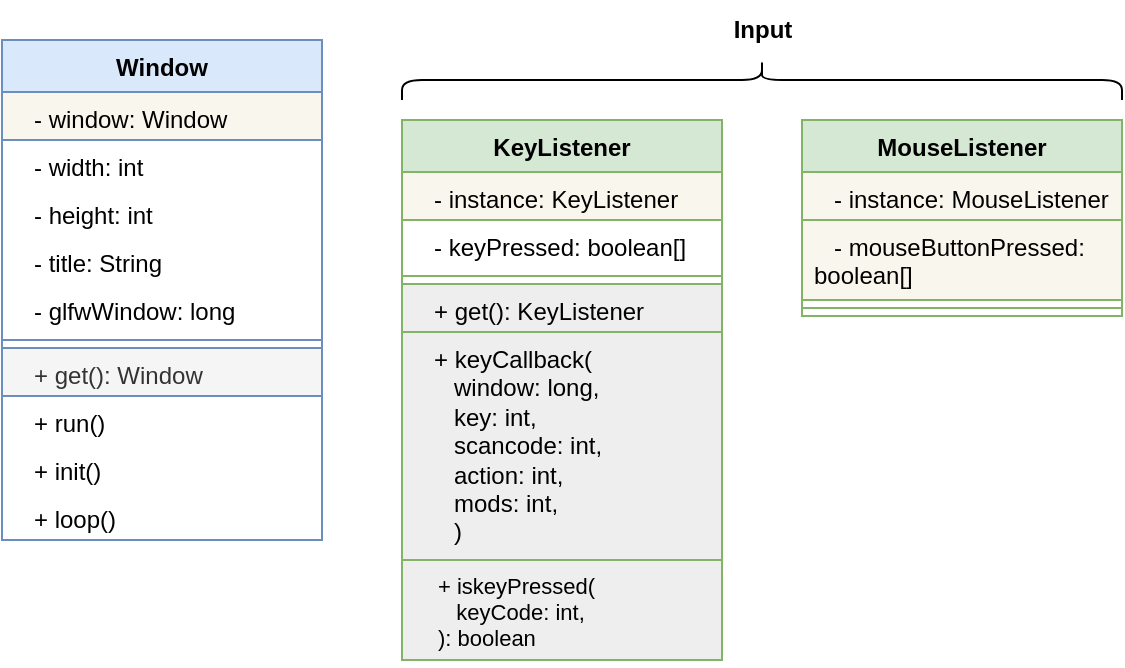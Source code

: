 <mxfile version="20.8.10" type="device" pages="2"><diagram name="Class-Diagram" id="YhNkyyXs4FXXGTVbvnsY"><mxGraphModel dx="989" dy="582" grid="1" gridSize="10" guides="1" tooltips="1" connect="1" arrows="1" fold="1" page="1" pageScale="1" pageWidth="850" pageHeight="1100" math="0" shadow="0"><root><mxCell id="0"/><mxCell id="1" parent="0"/><mxCell id="1I5Wu6cca8ZuCNrltA3o-1" value="Window" style="swimlane;fontStyle=1;align=center;verticalAlign=top;childLayout=stackLayout;horizontal=1;startSize=26;horizontalStack=0;resizeParent=1;resizeParentMax=0;resizeLast=0;collapsible=1;marginBottom=0;fillColor=#dae8fc;strokeColor=#6c8ebf;" parent="1" vertex="1"><mxGeometry x="40" y="40" width="160" height="250" as="geometry"><mxRectangle x="40" y="40" width="160" height="30" as="alternateBounds"/></mxGeometry></mxCell><mxCell id="1I5Wu6cca8ZuCNrltA3o-26" value="   - window: Window" style="text;align=left;verticalAlign=top;spacingLeft=4;spacingRight=4;overflow=hidden;rotatable=0;points=[[0,0.5],[1,0.5]];portConstraint=eastwest;container=1;fillColor=#f9f7ed;strokeColor=#6c8ebf;" parent="1I5Wu6cca8ZuCNrltA3o-1" vertex="1" collapsed="1"><mxGeometry y="26" width="160" height="24" as="geometry"><mxRectangle y="26" width="160" height="170" as="alternateBounds"/></mxGeometry></mxCell><mxCell id="1I5Wu6cca8ZuCNrltA3o-27" value="&lt;div style=&quot;&quot;&gt;&lt;/div&gt;" style="shape=note;whiteSpace=wrap;html=1;backgroundOutline=1;darkOpacity=0.05;fillColor=#f9f7ed;strokeColor=#36393d;size=20;align=center;" parent="1I5Wu6cca8ZuCNrltA3o-26" vertex="1"><mxGeometry y="30" width="160" height="140" as="geometry"/></mxCell><mxCell id="1I5Wu6cca8ZuCNrltA3o-28" value="Static singleton instance&lt;br&gt;of Window. Use get() to&lt;br&gt;access" style="text;html=1;strokeColor=none;fillColor=none;align=left;verticalAlign=top;whiteSpace=wrap;rounded=0;spacing=5;spacingTop=-5;" parent="1I5Wu6cca8ZuCNrltA3o-26" vertex="1"><mxGeometry y="30" width="160" height="140" as="geometry"/></mxCell><mxCell id="1I5Wu6cca8ZuCNrltA3o-57" value="   - width: int" style="text;strokeColor=none;fillColor=none;align=left;verticalAlign=top;spacingLeft=4;spacingRight=4;overflow=hidden;rotatable=0;points=[[0,0.5],[1,0.5]];portConstraint=eastwest;container=1;" parent="1I5Wu6cca8ZuCNrltA3o-1" vertex="1" collapsed="1"><mxGeometry y="50" width="160" height="24" as="geometry"><mxRectangle y="50" width="160" height="170" as="alternateBounds"/></mxGeometry></mxCell><mxCell id="1I5Wu6cca8ZuCNrltA3o-58" value="&lt;div style=&quot;&quot;&gt;&lt;/div&gt;" style="shape=note;whiteSpace=wrap;html=1;backgroundOutline=1;darkOpacity=0.05;fillColor=#f9f7ed;strokeColor=#36393d;size=20;align=center;" parent="1I5Wu6cca8ZuCNrltA3o-57" vertex="1"><mxGeometry y="30" width="160" height="140" as="geometry"/></mxCell><mxCell id="1I5Wu6cca8ZuCNrltA3o-59" value="Width of the Window" style="text;html=1;strokeColor=none;fillColor=none;align=left;verticalAlign=top;whiteSpace=wrap;rounded=0;spacing=5;spacingTop=-5;" parent="1I5Wu6cca8ZuCNrltA3o-57" vertex="1"><mxGeometry y="30" width="160" height="140" as="geometry"/></mxCell><mxCell id="1I5Wu6cca8ZuCNrltA3o-45" value="   - height: int" style="text;strokeColor=none;fillColor=none;align=left;verticalAlign=top;spacingLeft=4;spacingRight=4;overflow=hidden;rotatable=0;points=[[0,0.5],[1,0.5]];portConstraint=eastwest;container=1;" parent="1I5Wu6cca8ZuCNrltA3o-1" vertex="1" collapsed="1"><mxGeometry y="74" width="160" height="24" as="geometry"><mxRectangle y="74" width="160" height="170" as="alternateBounds"/></mxGeometry></mxCell><mxCell id="1I5Wu6cca8ZuCNrltA3o-46" value="&lt;div style=&quot;&quot;&gt;&lt;/div&gt;" style="shape=note;whiteSpace=wrap;html=1;backgroundOutline=1;darkOpacity=0.05;fillColor=#f9f7ed;strokeColor=#36393d;size=20;align=center;" parent="1I5Wu6cca8ZuCNrltA3o-45" vertex="1"><mxGeometry y="30" width="160" height="140" as="geometry"/></mxCell><mxCell id="1I5Wu6cca8ZuCNrltA3o-47" value="Height of the Window" style="text;html=1;strokeColor=none;fillColor=none;align=left;verticalAlign=top;whiteSpace=wrap;rounded=0;spacing=5;spacingTop=-5;" parent="1I5Wu6cca8ZuCNrltA3o-45" vertex="1"><mxGeometry y="30" width="160" height="140" as="geometry"/></mxCell><mxCell id="1I5Wu6cca8ZuCNrltA3o-51" value="   - title: String" style="text;strokeColor=none;fillColor=none;align=left;verticalAlign=top;spacingLeft=4;spacingRight=4;overflow=hidden;rotatable=0;points=[[0,0.5],[1,0.5]];portConstraint=eastwest;container=1;" parent="1I5Wu6cca8ZuCNrltA3o-1" vertex="1" collapsed="1"><mxGeometry y="98" width="160" height="24" as="geometry"><mxRectangle y="98" width="160" height="170" as="alternateBounds"/></mxGeometry></mxCell><mxCell id="1I5Wu6cca8ZuCNrltA3o-52" value="&lt;div style=&quot;&quot;&gt;&lt;/div&gt;" style="shape=note;whiteSpace=wrap;html=1;backgroundOutline=1;darkOpacity=0.05;fillColor=#f9f7ed;strokeColor=#36393d;size=20;align=center;" parent="1I5Wu6cca8ZuCNrltA3o-51" vertex="1"><mxGeometry y="30" width="160" height="140" as="geometry"/></mxCell><mxCell id="1I5Wu6cca8ZuCNrltA3o-53" value="Title to be display on the&lt;br&gt;top of the Window" style="text;html=1;strokeColor=none;fillColor=none;align=left;verticalAlign=top;whiteSpace=wrap;rounded=0;spacing=5;spacingTop=-5;" parent="1I5Wu6cca8ZuCNrltA3o-51" vertex="1"><mxGeometry y="30" width="160" height="140" as="geometry"/></mxCell><mxCell id="1I5Wu6cca8ZuCNrltA3o-54" value="   - glfwWindow: long" style="text;strokeColor=none;fillColor=none;align=left;verticalAlign=top;spacingLeft=4;spacingRight=4;overflow=hidden;rotatable=0;points=[[0,0.5],[1,0.5]];portConstraint=eastwest;container=1;" parent="1I5Wu6cca8ZuCNrltA3o-1" vertex="1" collapsed="1"><mxGeometry y="122" width="160" height="24" as="geometry"><mxRectangle y="122" width="160" height="170" as="alternateBounds"/></mxGeometry></mxCell><mxCell id="1I5Wu6cca8ZuCNrltA3o-55" value="&lt;div style=&quot;&quot;&gt;&lt;/div&gt;" style="shape=note;whiteSpace=wrap;html=1;backgroundOutline=1;darkOpacity=0.05;fillColor=#f9f7ed;strokeColor=#36393d;size=20;align=center;" parent="1I5Wu6cca8ZuCNrltA3o-54" vertex="1"><mxGeometry y="30" width="160" height="140" as="geometry"/></mxCell><mxCell id="1I5Wu6cca8ZuCNrltA3o-56" value="Memory address of the&lt;br&gt;Window for use with glfw" style="text;html=1;strokeColor=none;fillColor=none;align=left;verticalAlign=top;whiteSpace=wrap;rounded=0;spacing=5;spacingTop=-5;" parent="1I5Wu6cca8ZuCNrltA3o-54" vertex="1"><mxGeometry y="30" width="160" height="140" as="geometry"/></mxCell><mxCell id="1I5Wu6cca8ZuCNrltA3o-3" value="" style="line;strokeWidth=1;fillColor=none;align=left;verticalAlign=middle;spacingTop=-1;spacingLeft=3;spacingRight=3;rotatable=0;labelPosition=right;points=[];portConstraint=eastwest;strokeColor=inherit;" parent="1I5Wu6cca8ZuCNrltA3o-1" vertex="1"><mxGeometry y="146" width="160" height="8" as="geometry"/></mxCell><mxCell id="1I5Wu6cca8ZuCNrltA3o-38" value="   + get(): Window" style="text;align=left;verticalAlign=top;spacingLeft=4;spacingRight=4;overflow=hidden;rotatable=0;points=[[0,0.5],[1,0.5]];portConstraint=eastwest;container=1;fillColor=#f5f5f5;fontColor=#333333;strokeColor=#6c8ebf;" parent="1I5Wu6cca8ZuCNrltA3o-1" vertex="1" collapsed="1"><mxGeometry y="154" width="160" height="24" as="geometry"><mxRectangle y="154" width="160" height="170" as="alternateBounds"/></mxGeometry></mxCell><mxCell id="1I5Wu6cca8ZuCNrltA3o-39" value="&lt;div style=&quot;&quot;&gt;&lt;/div&gt;" style="shape=note;whiteSpace=wrap;html=1;backgroundOutline=1;darkOpacity=0.05;fillColor=#eeeeee;strokeColor=#36393d;size=20;align=center;" parent="1I5Wu6cca8ZuCNrltA3o-38" vertex="1"><mxGeometry y="30" width="160" height="140" as="geometry"/></mxCell><mxCell id="1I5Wu6cca8ZuCNrltA3o-40" value="Static method that&amp;nbsp;&lt;br&gt;returns the singleton Window if it exists. Otherwise creates it" style="text;html=1;strokeColor=none;fillColor=none;align=left;verticalAlign=top;whiteSpace=wrap;rounded=0;spacing=5;spacingTop=-5;" parent="1I5Wu6cca8ZuCNrltA3o-38" vertex="1"><mxGeometry y="30" width="160" height="140" as="geometry"/></mxCell><mxCell id="9FjAiRmwEO7j09gsFAB--1" value="   + run()" style="text;strokeColor=none;fillColor=none;align=left;verticalAlign=top;spacingLeft=4;spacingRight=4;overflow=hidden;rotatable=0;points=[[0,0.5],[1,0.5]];portConstraint=eastwest;container=1;" parent="1I5Wu6cca8ZuCNrltA3o-1" vertex="1" collapsed="1"><mxGeometry y="178" width="160" height="24" as="geometry"><mxRectangle y="82" width="160" height="170" as="alternateBounds"/></mxGeometry></mxCell><mxCell id="9FjAiRmwEO7j09gsFAB--2" value="&lt;div style=&quot;&quot;&gt;&lt;/div&gt;" style="shape=note;whiteSpace=wrap;html=1;backgroundOutline=1;darkOpacity=0.05;fillColor=#eeeeee;strokeColor=#36393d;size=20;align=center;" parent="9FjAiRmwEO7j09gsFAB--1" vertex="1"><mxGeometry y="30" width="160" height="140" as="geometry"/></mxCell><mxCell id="9FjAiRmwEO7j09gsFAB--3" value="Run the Window &lt;br&gt;instance. Calls init() once, then loops" style="text;html=1;strokeColor=none;fillColor=none;align=left;verticalAlign=top;whiteSpace=wrap;rounded=0;spacing=5;spacingTop=-5;" parent="9FjAiRmwEO7j09gsFAB--1" vertex="1"><mxGeometry y="30" width="160" height="140" as="geometry"/></mxCell><mxCell id="1I5Wu6cca8ZuCNrltA3o-42" value="   + init()" style="text;strokeColor=none;fillColor=none;align=left;verticalAlign=top;spacingLeft=4;spacingRight=4;overflow=hidden;rotatable=0;points=[[0,0.5],[1,0.5]];portConstraint=eastwest;container=1;" parent="1I5Wu6cca8ZuCNrltA3o-1" vertex="1" collapsed="1"><mxGeometry y="202" width="160" height="24" as="geometry"><mxRectangle y="106" width="160" height="170" as="alternateBounds"/></mxGeometry></mxCell><mxCell id="1I5Wu6cca8ZuCNrltA3o-43" value="&lt;div style=&quot;&quot;&gt;&lt;/div&gt;" style="shape=note;whiteSpace=wrap;html=1;backgroundOutline=1;darkOpacity=0.05;fillColor=#eeeeee;strokeColor=#36393d;size=20;align=center;" parent="1I5Wu6cca8ZuCNrltA3o-42" vertex="1"><mxGeometry y="30" width="160" height="140" as="geometry"/></mxCell><mxCell id="1I5Wu6cca8ZuCNrltA3o-44" value="Run once on the Window&lt;br&gt;instance before looping" style="text;html=1;strokeColor=none;fillColor=none;align=left;verticalAlign=top;whiteSpace=wrap;rounded=0;spacing=5;spacingTop=-5;" parent="1I5Wu6cca8ZuCNrltA3o-42" vertex="1"><mxGeometry y="30" width="160" height="140" as="geometry"/></mxCell><mxCell id="1I5Wu6cca8ZuCNrltA3o-48" value="   + loop()" style="text;strokeColor=none;fillColor=none;align=left;verticalAlign=top;spacingLeft=4;spacingRight=4;overflow=hidden;rotatable=0;points=[[0,0.5],[1,0.5]];portConstraint=eastwest;container=1;" parent="1I5Wu6cca8ZuCNrltA3o-1" vertex="1" collapsed="1"><mxGeometry y="226" width="160" height="24" as="geometry"><mxRectangle y="130" width="160" height="170" as="alternateBounds"/></mxGeometry></mxCell><mxCell id="1I5Wu6cca8ZuCNrltA3o-49" value="&lt;div style=&quot;&quot;&gt;&lt;/div&gt;" style="shape=note;whiteSpace=wrap;html=1;backgroundOutline=1;darkOpacity=0.05;fillColor=#eeeeee;strokeColor=#36393d;size=20;align=center;" parent="1I5Wu6cca8ZuCNrltA3o-48" vertex="1"><mxGeometry y="30" width="160" height="140" as="geometry"/></mxCell><mxCell id="1I5Wu6cca8ZuCNrltA3o-50" value="Loops the Window&lt;br&gt;intsance" style="text;html=1;strokeColor=none;fillColor=none;align=left;verticalAlign=top;whiteSpace=wrap;rounded=0;spacing=5;spacingTop=-5;" parent="1I5Wu6cca8ZuCNrltA3o-48" vertex="1"><mxGeometry y="30" width="160" height="140" as="geometry"/></mxCell><mxCell id="U_PZP6BfCx2E_KUH4cnZ-1" value="KeyListener" style="swimlane;fontStyle=1;align=center;verticalAlign=top;childLayout=stackLayout;horizontal=1;startSize=26;horizontalStack=0;resizeParent=1;resizeParentMax=0;resizeLast=0;collapsible=1;marginBottom=0;fillColor=#d5e8d4;strokeColor=#82b366;" parent="1" vertex="1"><mxGeometry x="240" y="80" width="160" height="270" as="geometry"><mxRectangle x="240" y="80" width="160" height="30" as="alternateBounds"/></mxGeometry></mxCell><mxCell id="U_PZP6BfCx2E_KUH4cnZ-11" value="   - instance: KeyListener" style="text;strokeColor=#82b366;fillColor=#f9f7ed;align=left;verticalAlign=top;spacingLeft=4;spacingRight=4;overflow=hidden;rotatable=0;points=[[0,0.5],[1,0.5]];portConstraint=eastwest;container=1;" parent="U_PZP6BfCx2E_KUH4cnZ-1" vertex="1" collapsed="1"><mxGeometry y="26" width="160" height="24" as="geometry"><mxRectangle y="26" width="160" height="170" as="alternateBounds"/></mxGeometry></mxCell><mxCell id="U_PZP6BfCx2E_KUH4cnZ-12" value="&lt;div style=&quot;&quot;&gt;&lt;/div&gt;" style="shape=note;whiteSpace=wrap;html=1;backgroundOutline=1;darkOpacity=0.05;fillColor=#f9f7ed;strokeColor=#36393d;size=20;align=center;" parent="U_PZP6BfCx2E_KUH4cnZ-11" vertex="1"><mxGeometry y="30" width="160" height="140" as="geometry"/></mxCell><mxCell id="U_PZP6BfCx2E_KUH4cnZ-13" value="Static singleton instance&lt;br&gt;of KeyListener. Use get()&lt;br&gt;to access" style="text;html=1;strokeColor=none;fillColor=none;align=left;verticalAlign=top;whiteSpace=wrap;rounded=0;spacing=5;spacingTop=-5;" parent="U_PZP6BfCx2E_KUH4cnZ-11" vertex="1"><mxGeometry y="30" width="160" height="140" as="geometry"/></mxCell><mxCell id="U_PZP6BfCx2E_KUH4cnZ-26" value="   - keyPressed: boolean[]" style="text;align=left;verticalAlign=top;spacingLeft=4;spacingRight=4;overflow=hidden;rotatable=0;points=[[0,0.5],[1,0.5]];portConstraint=eastwest;container=1;" parent="U_PZP6BfCx2E_KUH4cnZ-1" vertex="1" collapsed="1"><mxGeometry y="50" width="160" height="24" as="geometry"><mxRectangle y="50" width="160" height="170" as="alternateBounds"/></mxGeometry></mxCell><mxCell id="U_PZP6BfCx2E_KUH4cnZ-27" value="&lt;div style=&quot;&quot;&gt;&lt;/div&gt;" style="shape=note;whiteSpace=wrap;html=1;backgroundOutline=1;darkOpacity=0.05;fillColor=#f9f7ed;strokeColor=#36393d;size=20;align=center;" parent="U_PZP6BfCx2E_KUH4cnZ-26" vertex="1"><mxGeometry y="30" width="160" height="140" as="geometry"/></mxCell><mxCell id="U_PZP6BfCx2E_KUH4cnZ-28" value="An array representing&amp;nbsp;&lt;br&gt;all of the keys and whether&amp;nbsp;&lt;br&gt;they are currently pressed.&lt;br&gt;use GLFW keycodes in junction" style="text;html=1;strokeColor=none;fillColor=none;align=left;verticalAlign=top;whiteSpace=wrap;rounded=0;spacing=5;spacingTop=-5;" parent="U_PZP6BfCx2E_KUH4cnZ-26" vertex="1"><mxGeometry y="30" width="160" height="140" as="geometry"/></mxCell><mxCell id="U_PZP6BfCx2E_KUH4cnZ-3" value="" style="line;strokeWidth=1;fillColor=none;align=left;verticalAlign=middle;spacingTop=-1;spacingLeft=3;spacingRight=3;rotatable=0;labelPosition=right;points=[];portConstraint=eastwest;strokeColor=inherit;" parent="U_PZP6BfCx2E_KUH4cnZ-1" vertex="1"><mxGeometry y="74" width="160" height="8" as="geometry"/></mxCell><mxCell id="U_PZP6BfCx2E_KUH4cnZ-32" value="   + get(): KeyListener" style="text;strokeColor=#82b366;fillColor=#eeeeee;align=left;verticalAlign=top;spacingLeft=4;spacingRight=4;overflow=hidden;rotatable=0;points=[[0,0.5],[1,0.5]];portConstraint=eastwest;container=1;" parent="U_PZP6BfCx2E_KUH4cnZ-1" vertex="1" collapsed="1"><mxGeometry y="82" width="160" height="24" as="geometry"><mxRectangle y="82" width="170" height="170" as="alternateBounds"/></mxGeometry></mxCell><mxCell id="U_PZP6BfCx2E_KUH4cnZ-33" value="&lt;div style=&quot;&quot;&gt;&lt;/div&gt;" style="shape=note;whiteSpace=wrap;html=1;backgroundOutline=1;darkOpacity=0.05;fillColor=#eeeeee;strokeColor=#36393d;size=20;align=center;" parent="U_PZP6BfCx2E_KUH4cnZ-32" vertex="1"><mxGeometry y="30" width="160" height="140" as="geometry"/></mxCell><mxCell id="U_PZP6BfCx2E_KUH4cnZ-34" value="Static method that&lt;br&gt;returns the singleton KeyListener if it exists. Otherwsie creates it." style="text;html=1;strokeColor=none;fillColor=none;align=left;verticalAlign=top;whiteSpace=wrap;rounded=0;spacing=5;spacingTop=-5;" parent="U_PZP6BfCx2E_KUH4cnZ-32" vertex="1"><mxGeometry y="30" width="160" height="140" as="geometry"/></mxCell><mxCell id="U_PZP6BfCx2E_KUH4cnZ-35" value="   + keyCallback(&#10;      window: long,&#10;      key: int,&#10;      scancode: int,&#10;      action: int,&#10;      mods: int,    &#10;      )" style="text;align=left;verticalAlign=top;spacingLeft=4;spacingRight=4;overflow=hidden;rotatable=0;points=[[0,0.5],[1,0.5]];portConstraint=eastwest;container=1;fillColor=#eeeeee;strokeColor=#82b366;whiteSpace=wrap;" parent="U_PZP6BfCx2E_KUH4cnZ-1" vertex="1" collapsed="1"><mxGeometry y="106" width="160" height="114" as="geometry"><mxRectangle y="106" width="170" height="170" as="alternateBounds"/></mxGeometry></mxCell><mxCell id="U_PZP6BfCx2E_KUH4cnZ-36" value="&lt;div style=&quot;&quot;&gt;&lt;/div&gt;" style="shape=note;whiteSpace=wrap;html=1;backgroundOutline=1;darkOpacity=0.05;fillColor=#eeeeee;strokeColor=#36393d;size=20;align=center;" parent="U_PZP6BfCx2E_KUH4cnZ-35" vertex="1"><mxGeometry y="30" width="160" height="140" as="geometry"/></mxCell><mxCell id="U_PZP6BfCx2E_KUH4cnZ-37" value="Register with the GLFW callbacks for keyboard input" style="text;html=1;strokeColor=none;fillColor=none;align=left;verticalAlign=top;whiteSpace=wrap;rounded=0;spacing=5;spacingTop=-5;" parent="U_PZP6BfCx2E_KUH4cnZ-35" vertex="1"><mxGeometry y="30" width="160" height="140" as="geometry"/></mxCell><mxCell id="U_PZP6BfCx2E_KUH4cnZ-38" value="+ iskeyPressed(&#10;   keyCode: int,&#10;): boolean" style="text;align=left;verticalAlign=top;spacingLeft=16;spacingRight=4;overflow=hidden;rotatable=0;points=[[0,0.5],[1,0.5]];portConstraint=eastwest;container=1;fillColor=#eeeeee;strokeColor=#82b366;fontSize=11;" parent="U_PZP6BfCx2E_KUH4cnZ-1" vertex="1" collapsed="1"><mxGeometry y="220" width="160" height="50" as="geometry"><mxRectangle y="130" width="160" height="170" as="alternateBounds"/></mxGeometry></mxCell><mxCell id="U_PZP6BfCx2E_KUH4cnZ-39" value="&lt;div style=&quot;&quot;&gt;&lt;/div&gt;" style="shape=note;whiteSpace=wrap;html=1;backgroundOutline=1;darkOpacity=0.05;fillColor=#eeeeee;strokeColor=#36393d;size=20;align=center;" parent="U_PZP6BfCx2E_KUH4cnZ-38" vertex="1"><mxGeometry y="30" width="160" height="140" as="geometry"/></mxCell><mxCell id="U_PZP6BfCx2E_KUH4cnZ-40" value="Returns true if the key assosiated with the given keycode is pressed" style="text;html=1;strokeColor=none;fillColor=none;align=left;verticalAlign=top;whiteSpace=wrap;rounded=0;spacing=5;spacingTop=-5;" parent="U_PZP6BfCx2E_KUH4cnZ-38" vertex="1"><mxGeometry y="30" width="160" height="140" as="geometry"/></mxCell><mxCell id="U_PZP6BfCx2E_KUH4cnZ-5" value="MouseListener" style="swimlane;fontStyle=1;align=center;verticalAlign=top;childLayout=stackLayout;horizontal=1;startSize=26;horizontalStack=0;resizeParent=1;resizeParentMax=0;resizeLast=0;collapsible=1;marginBottom=0;fillColor=#d5e8d4;strokeColor=#82b366;" parent="1" vertex="1"><mxGeometry x="440" y="80" width="160" height="98" as="geometry"><mxRectangle x="440" y="80" width="160" height="30" as="alternateBounds"/></mxGeometry></mxCell><mxCell id="U_PZP6BfCx2E_KUH4cnZ-41" value="   - instance: MouseListener" style="text;strokeColor=#82b366;fillColor=#f9f7ed;align=left;verticalAlign=top;spacingLeft=4;spacingRight=4;overflow=hidden;rotatable=0;points=[[0,0.5],[1,0.5]];portConstraint=eastwest;container=1;" parent="U_PZP6BfCx2E_KUH4cnZ-5" vertex="1" collapsed="1"><mxGeometry y="26" width="160" height="24" as="geometry"><mxRectangle y="26" width="160" height="170" as="alternateBounds"/></mxGeometry></mxCell><mxCell id="U_PZP6BfCx2E_KUH4cnZ-42" value="&lt;div style=&quot;&quot;&gt;&lt;/div&gt;" style="shape=note;whiteSpace=wrap;html=1;backgroundOutline=1;darkOpacity=0.05;fillColor=#f9f7ed;strokeColor=#36393d;size=20;align=center;" parent="U_PZP6BfCx2E_KUH4cnZ-41" vertex="1"><mxGeometry y="30" width="160" height="140" as="geometry"/></mxCell><mxCell id="U_PZP6BfCx2E_KUH4cnZ-43" value="Static singleton instance&lt;br&gt;of MouseListener. Use get()&lt;br&gt;to access" style="text;html=1;strokeColor=none;fillColor=none;align=left;verticalAlign=top;whiteSpace=wrap;rounded=0;spacing=5;spacingTop=-5;" parent="U_PZP6BfCx2E_KUH4cnZ-41" vertex="1"><mxGeometry y="30" width="160" height="140" as="geometry"/></mxCell><mxCell id="U_PZP6BfCx2E_KUH4cnZ-65" value="   - mouseButtonPressed: boolean[]" style="text;strokeColor=#82b366;fillColor=#f9f7ed;align=left;verticalAlign=top;spacingLeft=4;spacingRight=4;overflow=hidden;rotatable=0;points=[[0,0.5],[1,0.5]];portConstraint=eastwest;container=1;whiteSpace=wrap;" parent="U_PZP6BfCx2E_KUH4cnZ-5" vertex="1" collapsed="1"><mxGeometry y="50" width="160" height="40" as="geometry"><mxRectangle y="50" width="160" height="170" as="alternateBounds"/></mxGeometry></mxCell><mxCell id="U_PZP6BfCx2E_KUH4cnZ-66" value="&lt;div style=&quot;&quot;&gt;&lt;/div&gt;" style="shape=note;whiteSpace=wrap;html=1;backgroundOutline=1;darkOpacity=0.05;fillColor=#f9f7ed;strokeColor=#36393d;size=20;align=center;" parent="U_PZP6BfCx2E_KUH4cnZ-65" vertex="1"><mxGeometry y="30" width="160" height="140" as="geometry"/></mxCell><mxCell id="U_PZP6BfCx2E_KUH4cnZ-67" value="Static singleton instance&lt;br&gt;of MouseListener. Use get()&lt;br&gt;to access" style="text;html=1;strokeColor=none;fillColor=none;align=left;verticalAlign=top;whiteSpace=wrap;rounded=0;spacing=5;spacingTop=-5;" parent="U_PZP6BfCx2E_KUH4cnZ-65" vertex="1"><mxGeometry y="30" width="160" height="140" as="geometry"/></mxCell><mxCell id="U_PZP6BfCx2E_KUH4cnZ-7" value="" style="line;strokeWidth=1;fillColor=none;align=left;verticalAlign=middle;spacingTop=-1;spacingLeft=3;spacingRight=3;rotatable=0;labelPosition=right;points=[];portConstraint=eastwest;strokeColor=inherit;" parent="U_PZP6BfCx2E_KUH4cnZ-5" vertex="1"><mxGeometry y="90" width="160" height="8" as="geometry"/></mxCell><mxCell id="U_PZP6BfCx2E_KUH4cnZ-9" value="" style="shape=curlyBracket;whiteSpace=wrap;html=1;rounded=1;flipH=1;labelPosition=right;verticalLabelPosition=middle;align=left;verticalAlign=middle;rotation=-90;" parent="1" vertex="1"><mxGeometry x="410" y="-120" width="20" height="360" as="geometry"/></mxCell><mxCell id="U_PZP6BfCx2E_KUH4cnZ-10" value="&lt;b&gt;Input&lt;/b&gt;" style="text;html=1;align=center;verticalAlign=middle;resizable=0;points=[];autosize=1;strokeColor=none;fillColor=none;rotation=0;" parent="1" vertex="1"><mxGeometry x="395" y="20" width="50" height="30" as="geometry"/></mxCell></root></mxGraphModel></diagram><diagram id="jqTSDdJOW8t93ycAw4jk" name="Flowchart"><mxGraphModel dx="1434" dy="844" grid="1" gridSize="10" guides="1" tooltips="1" connect="1" arrows="1" fold="1" page="1" pageScale="1" pageWidth="850" pageHeight="1100" math="0" shadow="0"><root><mxCell id="0"/><mxCell id="1" parent="0"/><mxCell id="1AHpCkEgYk1WvM0U7k2_-3" style="edgeStyle=orthogonalEdgeStyle;rounded=0;orthogonalLoop=1;jettySize=auto;html=1;entryX=0.5;entryY=0;entryDx=0;entryDy=0;" parent="1" source="1AHpCkEgYk1WvM0U7k2_-1" target="1AHpCkEgYk1WvM0U7k2_-2" edge="1"><mxGeometry relative="1" as="geometry"/></mxCell><mxCell id="1AHpCkEgYk1WvM0U7k2_-1" value="Start" style="strokeWidth=2;html=1;shape=mxgraph.flowchart.start_1;whiteSpace=wrap;fillColor=#cdeb8b;strokeColor=#36393d;" parent="1" vertex="1"><mxGeometry x="40" y="40" width="80" height="40" as="geometry"/></mxCell><mxCell id="1AHpCkEgYk1WvM0U7k2_-5" style="edgeStyle=orthogonalEdgeStyle;rounded=0;orthogonalLoop=1;jettySize=auto;html=1;" parent="1" source="1AHpCkEgYk1WvM0U7k2_-2" target="1AHpCkEgYk1WvM0U7k2_-4" edge="1"><mxGeometry relative="1" as="geometry"/></mxCell><mxCell id="1AHpCkEgYk1WvM0U7k2_-2" value="Create Window" style="rounded=1;whiteSpace=wrap;html=1;absoluteArcSize=1;arcSize=14;strokeWidth=2;" parent="1" vertex="1"><mxGeometry x="30" y="100" width="100" height="40" as="geometry"/></mxCell><mxCell id="1AHpCkEgYk1WvM0U7k2_-10" style="edgeStyle=orthogonalEdgeStyle;rounded=0;orthogonalLoop=1;jettySize=auto;html=1;endArrow=none;endFill=0;dashed=1;dashPattern=8 8;" parent="1" source="1AHpCkEgYk1WvM0U7k2_-4" target="1AHpCkEgYk1WvM0U7k2_-9" edge="1"><mxGeometry relative="1" as="geometry"/></mxCell><mxCell id="1AHpCkEgYk1WvM0U7k2_-4" value="run()" style="rounded=1;whiteSpace=wrap;html=1;absoluteArcSize=1;arcSize=14;strokeWidth=2;container=0;" parent="1" vertex="1" collapsed="1"><mxGeometry x="30" y="160" width="100" height="40" as="geometry"><mxRectangle x="30" y="160" width="180" height="110" as="alternateBounds"/></mxGeometry></mxCell><mxCell id="1AHpCkEgYk1WvM0U7k2_-12" style="edgeStyle=orthogonalEdgeStyle;rounded=0;orthogonalLoop=1;jettySize=auto;html=1;entryX=0.5;entryY=0;entryDx=0;entryDy=0;" parent="1" source="1AHpCkEgYk1WvM0U7k2_-9" target="1AHpCkEgYk1WvM0U7k2_-11" edge="1"><mxGeometry relative="1" as="geometry"/></mxCell><mxCell id="1AHpCkEgYk1WvM0U7k2_-9" value="init()" style="rounded=1;whiteSpace=wrap;html=1;absoluteArcSize=1;arcSize=14;strokeWidth=2;container=0;fillColor=#eeeeee;strokeColor=#36393d;" parent="1" vertex="1" collapsed="1"><mxGeometry x="170" y="165" width="60" height="30" as="geometry"><mxRectangle x="30" y="160" width="180" height="110" as="alternateBounds"/></mxGeometry></mxCell><mxCell id="1AHpCkEgYk1WvM0U7k2_-11" value="loop()" style="rounded=1;whiteSpace=wrap;html=1;absoluteArcSize=1;arcSize=14;strokeWidth=2;container=0;fillColor=#eeeeee;strokeColor=#36393d;" parent="1" vertex="1" collapsed="1"><mxGeometry x="170" y="210" width="60" height="30" as="geometry"><mxRectangle x="30" y="160" width="180" height="110" as="alternateBounds"/></mxGeometry></mxCell></root></mxGraphModel></diagram></mxfile>